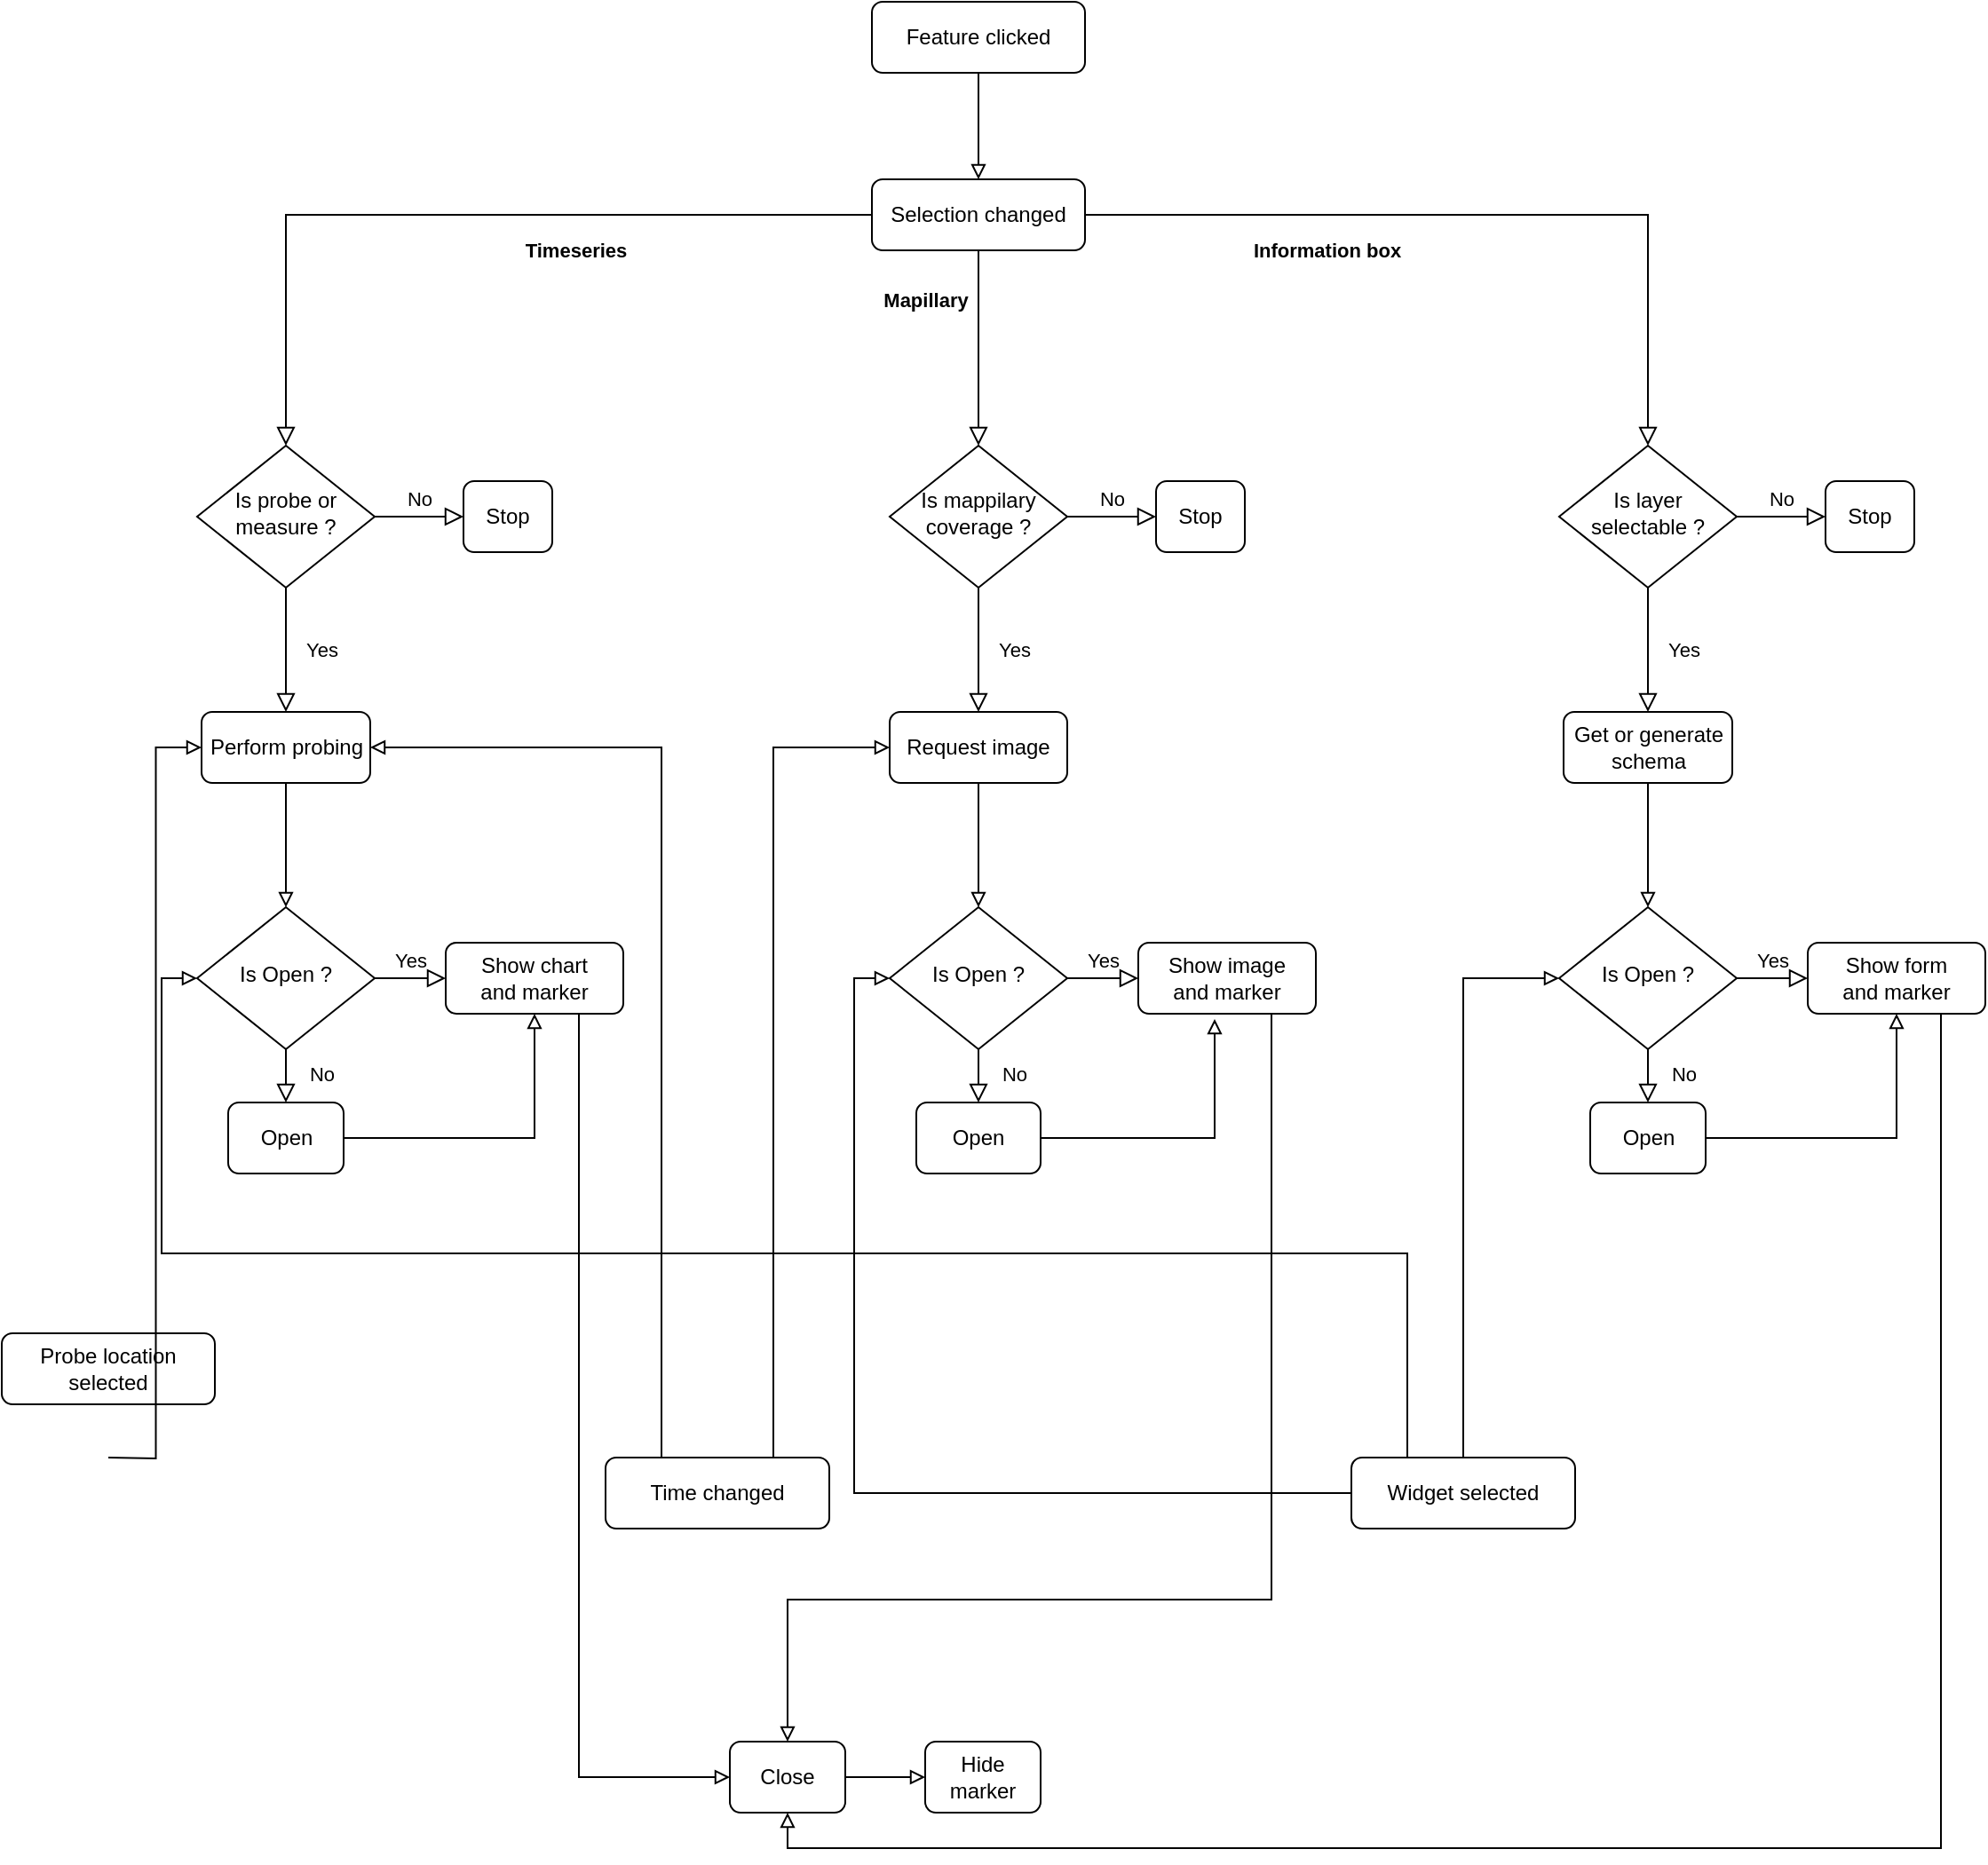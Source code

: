 <mxfile version="13.0.2" type="github">
  <diagram id="C5RBs43oDa-KdzZeNtuy" name="Page-1">
    <mxGraphModel dx="1422" dy="794" grid="1" gridSize="10" guides="1" tooltips="1" connect="1" arrows="1" fold="1" page="1" pageScale="1" pageWidth="827" pageHeight="1169" math="0" shadow="0">
      <root>
        <mxCell id="WIyWlLk6GJQsqaUBKTNV-0" />
        <mxCell id="WIyWlLk6GJQsqaUBKTNV-1" parent="WIyWlLk6GJQsqaUBKTNV-0" />
        <mxCell id="WIyWlLk6GJQsqaUBKTNV-2" value="Timeseries" style="rounded=0;html=1;jettySize=auto;orthogonalLoop=1;fontSize=11;endArrow=block;endFill=0;endSize=8;strokeWidth=1;shadow=0;labelBackgroundColor=none;edgeStyle=orthogonalEdgeStyle;fontStyle=1" parent="WIyWlLk6GJQsqaUBKTNV-1" source="WIyWlLk6GJQsqaUBKTNV-3" target="WIyWlLk6GJQsqaUBKTNV-6" edge="1">
          <mxGeometry x="-0.273" y="20" relative="1" as="geometry">
            <mxPoint as="offset" />
          </mxGeometry>
        </mxCell>
        <mxCell id="WIyWlLk6GJQsqaUBKTNV-4" value="Yes" style="rounded=0;html=1;jettySize=auto;orthogonalLoop=1;fontSize=11;endArrow=block;endFill=0;endSize=8;strokeWidth=1;shadow=0;labelBackgroundColor=none;edgeStyle=orthogonalEdgeStyle;" parent="WIyWlLk6GJQsqaUBKTNV-1" source="WIyWlLk6GJQsqaUBKTNV-6" target="ssbct8zx-_CwylW5RjRk-0" edge="1">
          <mxGeometry y="20" relative="1" as="geometry">
            <mxPoint as="offset" />
          </mxGeometry>
        </mxCell>
        <mxCell id="WIyWlLk6GJQsqaUBKTNV-5" value="No" style="edgeStyle=orthogonalEdgeStyle;rounded=0;html=1;jettySize=auto;orthogonalLoop=1;fontSize=11;endArrow=block;endFill=0;endSize=8;strokeWidth=1;shadow=0;labelBackgroundColor=none;" parent="WIyWlLk6GJQsqaUBKTNV-1" source="WIyWlLk6GJQsqaUBKTNV-6" target="WIyWlLk6GJQsqaUBKTNV-7" edge="1">
          <mxGeometry y="10" relative="1" as="geometry">
            <mxPoint as="offset" />
          </mxGeometry>
        </mxCell>
        <mxCell id="WIyWlLk6GJQsqaUBKTNV-6" value="Is probe or measure ?" style="rhombus;whiteSpace=wrap;html=1;shadow=0;fontFamily=Helvetica;fontSize=12;align=center;strokeWidth=1;spacing=6;spacingTop=-4;" parent="WIyWlLk6GJQsqaUBKTNV-1" vertex="1">
          <mxGeometry x="170" y="260" width="100" height="80" as="geometry" />
        </mxCell>
        <mxCell id="WIyWlLk6GJQsqaUBKTNV-7" value="Stop" style="rounded=1;whiteSpace=wrap;html=1;fontSize=12;glass=0;strokeWidth=1;shadow=0;" parent="WIyWlLk6GJQsqaUBKTNV-1" vertex="1">
          <mxGeometry x="320" y="280" width="50" height="40" as="geometry" />
        </mxCell>
        <mxCell id="WIyWlLk6GJQsqaUBKTNV-8" value="No" style="rounded=0;html=1;jettySize=auto;orthogonalLoop=1;fontSize=11;endArrow=block;endFill=0;endSize=8;strokeWidth=1;shadow=0;labelBackgroundColor=none;edgeStyle=orthogonalEdgeStyle;" parent="WIyWlLk6GJQsqaUBKTNV-1" source="WIyWlLk6GJQsqaUBKTNV-10" target="WIyWlLk6GJQsqaUBKTNV-11" edge="1">
          <mxGeometry x="0.333" y="20" relative="1" as="geometry">
            <mxPoint as="offset" />
          </mxGeometry>
        </mxCell>
        <mxCell id="WIyWlLk6GJQsqaUBKTNV-9" value="Yes" style="edgeStyle=orthogonalEdgeStyle;rounded=0;html=1;jettySize=auto;orthogonalLoop=1;fontSize=11;endArrow=block;endFill=0;endSize=8;strokeWidth=1;shadow=0;labelBackgroundColor=none;" parent="WIyWlLk6GJQsqaUBKTNV-1" source="WIyWlLk6GJQsqaUBKTNV-10" target="WIyWlLk6GJQsqaUBKTNV-12" edge="1">
          <mxGeometry y="10" relative="1" as="geometry">
            <mxPoint as="offset" />
          </mxGeometry>
        </mxCell>
        <mxCell id="WIyWlLk6GJQsqaUBKTNV-10" value="Is Open ?" style="rhombus;whiteSpace=wrap;html=1;shadow=0;fontFamily=Helvetica;fontSize=12;align=center;strokeWidth=1;spacing=6;spacingTop=-4;" parent="WIyWlLk6GJQsqaUBKTNV-1" vertex="1">
          <mxGeometry x="170" y="520" width="100" height="80" as="geometry" />
        </mxCell>
        <mxCell id="WIyWlLk6GJQsqaUBKTNV-11" value="Open" style="rounded=1;whiteSpace=wrap;html=1;fontSize=12;glass=0;strokeWidth=1;shadow=0;" parent="WIyWlLk6GJQsqaUBKTNV-1" vertex="1">
          <mxGeometry x="187.5" y="630" width="65" height="40" as="geometry" />
        </mxCell>
        <mxCell id="WIyWlLk6GJQsqaUBKTNV-12" value="Show chart&lt;br&gt;and marker" style="rounded=1;whiteSpace=wrap;html=1;fontSize=12;glass=0;strokeWidth=1;shadow=0;" parent="WIyWlLk6GJQsqaUBKTNV-1" vertex="1">
          <mxGeometry x="310" y="540" width="100" height="40" as="geometry" />
        </mxCell>
        <mxCell id="pCW0Gb2x2I5zyQrK6hDG-2" style="edgeStyle=orthogonalEdgeStyle;rounded=0;orthogonalLoop=1;jettySize=auto;html=1;exitX=0.5;exitY=1;exitDx=0;exitDy=0;entryX=0.5;entryY=0;entryDx=0;entryDy=0;endArrow=block;endFill=0;" parent="WIyWlLk6GJQsqaUBKTNV-1" source="ssbct8zx-_CwylW5RjRk-0" target="WIyWlLk6GJQsqaUBKTNV-10" edge="1">
          <mxGeometry relative="1" as="geometry" />
        </mxCell>
        <mxCell id="ssbct8zx-_CwylW5RjRk-0" value="Perform probing" style="rounded=1;whiteSpace=wrap;html=1;fontSize=12;glass=0;strokeWidth=1;shadow=0;" parent="WIyWlLk6GJQsqaUBKTNV-1" vertex="1">
          <mxGeometry x="172.5" y="410" width="95" height="40" as="geometry" />
        </mxCell>
        <mxCell id="ssbct8zx-_CwylW5RjRk-4" value="Yes" style="rounded=0;html=1;jettySize=auto;orthogonalLoop=1;fontSize=11;endArrow=block;endFill=0;endSize=8;strokeWidth=1;shadow=0;labelBackgroundColor=none;edgeStyle=orthogonalEdgeStyle;" parent="WIyWlLk6GJQsqaUBKTNV-1" source="ssbct8zx-_CwylW5RjRk-6" target="ssbct8zx-_CwylW5RjRk-13" edge="1">
          <mxGeometry y="20" relative="1" as="geometry">
            <mxPoint as="offset" />
          </mxGeometry>
        </mxCell>
        <mxCell id="ssbct8zx-_CwylW5RjRk-5" value="No" style="edgeStyle=orthogonalEdgeStyle;rounded=0;html=1;jettySize=auto;orthogonalLoop=1;fontSize=11;endArrow=block;endFill=0;endSize=8;strokeWidth=1;shadow=0;labelBackgroundColor=none;" parent="WIyWlLk6GJQsqaUBKTNV-1" source="ssbct8zx-_CwylW5RjRk-6" target="ssbct8zx-_CwylW5RjRk-7" edge="1">
          <mxGeometry y="10" relative="1" as="geometry">
            <mxPoint as="offset" />
          </mxGeometry>
        </mxCell>
        <mxCell id="ssbct8zx-_CwylW5RjRk-6" value="Is mappilary coverage ?" style="rhombus;whiteSpace=wrap;html=1;shadow=0;fontFamily=Helvetica;fontSize=12;align=center;strokeWidth=1;spacing=6;spacingTop=-4;" parent="WIyWlLk6GJQsqaUBKTNV-1" vertex="1">
          <mxGeometry x="560" y="260" width="100" height="80" as="geometry" />
        </mxCell>
        <mxCell id="ssbct8zx-_CwylW5RjRk-7" value="Stop" style="rounded=1;whiteSpace=wrap;html=1;fontSize=12;glass=0;strokeWidth=1;shadow=0;" parent="WIyWlLk6GJQsqaUBKTNV-1" vertex="1">
          <mxGeometry x="710" y="280" width="50" height="40" as="geometry" />
        </mxCell>
        <mxCell id="ssbct8zx-_CwylW5RjRk-8" value="No" style="rounded=0;html=1;jettySize=auto;orthogonalLoop=1;fontSize=11;endArrow=block;endFill=0;endSize=8;strokeWidth=1;shadow=0;labelBackgroundColor=none;edgeStyle=orthogonalEdgeStyle;entryX=0.5;entryY=0;entryDx=0;entryDy=0;" parent="WIyWlLk6GJQsqaUBKTNV-1" source="ssbct8zx-_CwylW5RjRk-10" target="ssbct8zx-_CwylW5RjRk-11" edge="1">
          <mxGeometry x="0.333" y="20" relative="1" as="geometry">
            <mxPoint as="offset" />
            <mxPoint x="610" y="660" as="targetPoint" />
          </mxGeometry>
        </mxCell>
        <mxCell id="ssbct8zx-_CwylW5RjRk-9" value="Yes" style="edgeStyle=orthogonalEdgeStyle;rounded=0;html=1;jettySize=auto;orthogonalLoop=1;fontSize=11;endArrow=block;endFill=0;endSize=8;strokeWidth=1;shadow=0;labelBackgroundColor=none;" parent="WIyWlLk6GJQsqaUBKTNV-1" source="ssbct8zx-_CwylW5RjRk-10" target="ssbct8zx-_CwylW5RjRk-12" edge="1">
          <mxGeometry y="10" relative="1" as="geometry">
            <mxPoint as="offset" />
          </mxGeometry>
        </mxCell>
        <mxCell id="ssbct8zx-_CwylW5RjRk-10" value="Is Open ?" style="rhombus;whiteSpace=wrap;html=1;shadow=0;fontFamily=Helvetica;fontSize=12;align=center;strokeWidth=1;spacing=6;spacingTop=-4;" parent="WIyWlLk6GJQsqaUBKTNV-1" vertex="1">
          <mxGeometry x="560" y="520" width="100" height="80" as="geometry" />
        </mxCell>
        <mxCell id="ssbct8zx-_CwylW5RjRk-11" value="Open" style="rounded=1;whiteSpace=wrap;html=1;fontSize=12;glass=0;strokeWidth=1;shadow=0;" parent="WIyWlLk6GJQsqaUBKTNV-1" vertex="1">
          <mxGeometry x="575" y="630" width="70" height="40" as="geometry" />
        </mxCell>
        <mxCell id="ssbct8zx-_CwylW5RjRk-12" value="Show&amp;nbsp;image&lt;br&gt;and marker" style="rounded=1;whiteSpace=wrap;html=1;fontSize=12;glass=0;strokeWidth=1;shadow=0;" parent="WIyWlLk6GJQsqaUBKTNV-1" vertex="1">
          <mxGeometry x="700" y="540" width="100" height="40" as="geometry" />
        </mxCell>
        <mxCell id="ssbct8zx-_CwylW5RjRk-13" value="Request image" style="rounded=1;whiteSpace=wrap;html=1;fontSize=12;glass=0;strokeWidth=1;shadow=0;" parent="WIyWlLk6GJQsqaUBKTNV-1" vertex="1">
          <mxGeometry x="560" y="410" width="100" height="40" as="geometry" />
        </mxCell>
        <mxCell id="pCW0Gb2x2I5zyQrK6hDG-3" style="edgeStyle=orthogonalEdgeStyle;rounded=0;orthogonalLoop=1;jettySize=auto;html=1;exitX=1;exitY=0.5;exitDx=0;exitDy=0;entryX=0.5;entryY=1;entryDx=0;entryDy=0;endArrow=block;endFill=0;" parent="WIyWlLk6GJQsqaUBKTNV-1" source="WIyWlLk6GJQsqaUBKTNV-11" target="WIyWlLk6GJQsqaUBKTNV-12" edge="1">
          <mxGeometry relative="1" as="geometry">
            <mxPoint x="230" y="470" as="sourcePoint" />
            <mxPoint x="230" y="530" as="targetPoint" />
          </mxGeometry>
        </mxCell>
        <mxCell id="pCW0Gb2x2I5zyQrK6hDG-4" style="edgeStyle=orthogonalEdgeStyle;rounded=0;orthogonalLoop=1;jettySize=auto;html=1;exitX=0.5;exitY=1;exitDx=0;exitDy=0;entryX=0.5;entryY=0;entryDx=0;entryDy=0;endArrow=block;endFill=0;" parent="WIyWlLk6GJQsqaUBKTNV-1" source="ssbct8zx-_CwylW5RjRk-13" target="ssbct8zx-_CwylW5RjRk-10" edge="1">
          <mxGeometry relative="1" as="geometry">
            <mxPoint x="340" y="460" as="sourcePoint" />
            <mxPoint x="340" y="530" as="targetPoint" />
          </mxGeometry>
        </mxCell>
        <mxCell id="pCW0Gb2x2I5zyQrK6hDG-5" style="edgeStyle=orthogonalEdgeStyle;rounded=0;orthogonalLoop=1;jettySize=auto;html=1;exitX=1;exitY=0.5;exitDx=0;exitDy=0;entryX=0.43;entryY=1.075;entryDx=0;entryDy=0;endArrow=block;endFill=0;entryPerimeter=0;" parent="WIyWlLk6GJQsqaUBKTNV-1" source="ssbct8zx-_CwylW5RjRk-11" target="ssbct8zx-_CwylW5RjRk-12" edge="1">
          <mxGeometry relative="1" as="geometry">
            <mxPoint x="652.5" y="650" as="sourcePoint" />
            <mxPoint x="760" y="580" as="targetPoint" />
          </mxGeometry>
        </mxCell>
        <mxCell id="pCW0Gb2x2I5zyQrK6hDG-6" value="Mapillary" style="rounded=0;html=1;jettySize=auto;orthogonalLoop=1;fontSize=11;endArrow=block;endFill=0;endSize=8;strokeWidth=1;shadow=0;labelBackgroundColor=none;edgeStyle=orthogonalEdgeStyle;exitX=0.5;exitY=1;exitDx=0;exitDy=0;fontStyle=1" parent="WIyWlLk6GJQsqaUBKTNV-1" source="WIyWlLk6GJQsqaUBKTNV-3" target="ssbct8zx-_CwylW5RjRk-6" edge="1">
          <mxGeometry x="-0.5" y="-30" relative="1" as="geometry">
            <mxPoint x="560" y="200" as="sourcePoint" />
            <mxPoint x="340" y="270" as="targetPoint" />
            <mxPoint as="offset" />
          </mxGeometry>
        </mxCell>
        <mxCell id="pCW0Gb2x2I5zyQrK6hDG-7" value="Yes" style="rounded=0;html=1;jettySize=auto;orthogonalLoop=1;fontSize=11;endArrow=block;endFill=0;endSize=8;strokeWidth=1;shadow=0;labelBackgroundColor=none;edgeStyle=orthogonalEdgeStyle;" parent="WIyWlLk6GJQsqaUBKTNV-1" source="pCW0Gb2x2I5zyQrK6hDG-9" target="pCW0Gb2x2I5zyQrK6hDG-17" edge="1">
          <mxGeometry y="20" relative="1" as="geometry">
            <mxPoint as="offset" />
          </mxGeometry>
        </mxCell>
        <mxCell id="pCW0Gb2x2I5zyQrK6hDG-8" value="No" style="edgeStyle=orthogonalEdgeStyle;rounded=0;html=1;jettySize=auto;orthogonalLoop=1;fontSize=11;endArrow=block;endFill=0;endSize=8;strokeWidth=1;shadow=0;labelBackgroundColor=none;" parent="WIyWlLk6GJQsqaUBKTNV-1" source="pCW0Gb2x2I5zyQrK6hDG-9" target="pCW0Gb2x2I5zyQrK6hDG-10" edge="1">
          <mxGeometry y="10" relative="1" as="geometry">
            <mxPoint as="offset" />
          </mxGeometry>
        </mxCell>
        <mxCell id="pCW0Gb2x2I5zyQrK6hDG-9" value="Is layer selectable ?" style="rhombus;whiteSpace=wrap;html=1;shadow=0;fontFamily=Helvetica;fontSize=12;align=center;strokeWidth=1;spacing=6;spacingTop=-4;" parent="WIyWlLk6GJQsqaUBKTNV-1" vertex="1">
          <mxGeometry x="937" y="260" width="100" height="80" as="geometry" />
        </mxCell>
        <mxCell id="pCW0Gb2x2I5zyQrK6hDG-10" value="Stop" style="rounded=1;whiteSpace=wrap;html=1;fontSize=12;glass=0;strokeWidth=1;shadow=0;" parent="WIyWlLk6GJQsqaUBKTNV-1" vertex="1">
          <mxGeometry x="1087" y="280" width="50" height="40" as="geometry" />
        </mxCell>
        <mxCell id="pCW0Gb2x2I5zyQrK6hDG-11" value="No" style="rounded=0;html=1;jettySize=auto;orthogonalLoop=1;fontSize=11;endArrow=block;endFill=0;endSize=8;strokeWidth=1;shadow=0;labelBackgroundColor=none;edgeStyle=orthogonalEdgeStyle;" parent="WIyWlLk6GJQsqaUBKTNV-1" source="pCW0Gb2x2I5zyQrK6hDG-13" target="pCW0Gb2x2I5zyQrK6hDG-14" edge="1">
          <mxGeometry x="0.333" y="20" relative="1" as="geometry">
            <mxPoint as="offset" />
          </mxGeometry>
        </mxCell>
        <mxCell id="pCW0Gb2x2I5zyQrK6hDG-12" value="Yes" style="edgeStyle=orthogonalEdgeStyle;rounded=0;html=1;jettySize=auto;orthogonalLoop=1;fontSize=11;endArrow=block;endFill=0;endSize=8;strokeWidth=1;shadow=0;labelBackgroundColor=none;" parent="WIyWlLk6GJQsqaUBKTNV-1" source="pCW0Gb2x2I5zyQrK6hDG-13" target="pCW0Gb2x2I5zyQrK6hDG-15" edge="1">
          <mxGeometry y="10" relative="1" as="geometry">
            <mxPoint as="offset" />
          </mxGeometry>
        </mxCell>
        <mxCell id="pCW0Gb2x2I5zyQrK6hDG-13" value="Is Open ?" style="rhombus;whiteSpace=wrap;html=1;shadow=0;fontFamily=Helvetica;fontSize=12;align=center;strokeWidth=1;spacing=6;spacingTop=-4;" parent="WIyWlLk6GJQsqaUBKTNV-1" vertex="1">
          <mxGeometry x="937" y="520" width="100" height="80" as="geometry" />
        </mxCell>
        <mxCell id="pCW0Gb2x2I5zyQrK6hDG-14" value="Open" style="rounded=1;whiteSpace=wrap;html=1;fontSize=12;glass=0;strokeWidth=1;shadow=0;" parent="WIyWlLk6GJQsqaUBKTNV-1" vertex="1">
          <mxGeometry x="954.5" y="630" width="65" height="40" as="geometry" />
        </mxCell>
        <mxCell id="pCW0Gb2x2I5zyQrK6hDG-15" value="Show&amp;nbsp;form&lt;br&gt;and marker" style="rounded=1;whiteSpace=wrap;html=1;fontSize=12;glass=0;strokeWidth=1;shadow=0;" parent="WIyWlLk6GJQsqaUBKTNV-1" vertex="1">
          <mxGeometry x="1077" y="540" width="100" height="40" as="geometry" />
        </mxCell>
        <mxCell id="pCW0Gb2x2I5zyQrK6hDG-16" style="edgeStyle=orthogonalEdgeStyle;rounded=0;orthogonalLoop=1;jettySize=auto;html=1;exitX=0.5;exitY=1;exitDx=0;exitDy=0;entryX=0.5;entryY=0;entryDx=0;entryDy=0;endArrow=block;endFill=0;" parent="WIyWlLk6GJQsqaUBKTNV-1" source="pCW0Gb2x2I5zyQrK6hDG-17" target="pCW0Gb2x2I5zyQrK6hDG-13" edge="1">
          <mxGeometry relative="1" as="geometry" />
        </mxCell>
        <mxCell id="pCW0Gb2x2I5zyQrK6hDG-17" value="Get or generate schema" style="rounded=1;whiteSpace=wrap;html=1;fontSize=12;glass=0;strokeWidth=1;shadow=0;" parent="WIyWlLk6GJQsqaUBKTNV-1" vertex="1">
          <mxGeometry x="939.5" y="410" width="95" height="40" as="geometry" />
        </mxCell>
        <mxCell id="pCW0Gb2x2I5zyQrK6hDG-18" style="edgeStyle=orthogonalEdgeStyle;rounded=0;orthogonalLoop=1;jettySize=auto;html=1;exitX=1;exitY=0.5;exitDx=0;exitDy=0;entryX=0.5;entryY=1;entryDx=0;entryDy=0;endArrow=block;endFill=0;" parent="WIyWlLk6GJQsqaUBKTNV-1" source="pCW0Gb2x2I5zyQrK6hDG-14" target="pCW0Gb2x2I5zyQrK6hDG-15" edge="1">
          <mxGeometry relative="1" as="geometry">
            <mxPoint x="997" y="470" as="sourcePoint" />
            <mxPoint x="997" y="530" as="targetPoint" />
          </mxGeometry>
        </mxCell>
        <mxCell id="pCW0Gb2x2I5zyQrK6hDG-19" value="Information box" style="rounded=0;html=1;jettySize=auto;orthogonalLoop=1;fontSize=11;endArrow=block;endFill=0;endSize=8;strokeWidth=1;shadow=0;labelBackgroundColor=none;edgeStyle=orthogonalEdgeStyle;fontStyle=1;exitX=1;exitY=0.5;exitDx=0;exitDy=0;entryX=0.5;entryY=0;entryDx=0;entryDy=0;" parent="WIyWlLk6GJQsqaUBKTNV-1" source="WIyWlLk6GJQsqaUBKTNV-3" target="pCW0Gb2x2I5zyQrK6hDG-9" edge="1">
          <mxGeometry x="-0.391" y="-20" relative="1" as="geometry">
            <mxPoint x="560" y="200" as="sourcePoint" />
            <mxPoint x="230" y="270" as="targetPoint" />
            <mxPoint as="offset" />
          </mxGeometry>
        </mxCell>
        <mxCell id="pCW0Gb2x2I5zyQrK6hDG-20" value="Time changed" style="rounded=1;whiteSpace=wrap;html=1;fontSize=12;glass=0;strokeWidth=1;shadow=0;" parent="WIyWlLk6GJQsqaUBKTNV-1" vertex="1">
          <mxGeometry x="400" y="830" width="126" height="40" as="geometry" />
        </mxCell>
        <mxCell id="pCW0Gb2x2I5zyQrK6hDG-21" style="edgeStyle=orthogonalEdgeStyle;rounded=0;orthogonalLoop=1;jettySize=auto;html=1;exitX=0.25;exitY=0;exitDx=0;exitDy=0;entryX=1;entryY=0.5;entryDx=0;entryDy=0;endArrow=block;endFill=0;" parent="WIyWlLk6GJQsqaUBKTNV-1" source="pCW0Gb2x2I5zyQrK6hDG-20" target="ssbct8zx-_CwylW5RjRk-0" edge="1">
          <mxGeometry relative="1" as="geometry">
            <mxPoint x="262.5" y="660" as="sourcePoint" />
            <mxPoint x="370" y="590" as="targetPoint" />
          </mxGeometry>
        </mxCell>
        <mxCell id="pCW0Gb2x2I5zyQrK6hDG-22" style="edgeStyle=orthogonalEdgeStyle;rounded=0;orthogonalLoop=1;jettySize=auto;html=1;exitX=0.75;exitY=0;exitDx=0;exitDy=0;entryX=0;entryY=0.5;entryDx=0;entryDy=0;endArrow=block;endFill=0;" parent="WIyWlLk6GJQsqaUBKTNV-1" source="pCW0Gb2x2I5zyQrK6hDG-20" target="ssbct8zx-_CwylW5RjRk-13" edge="1">
          <mxGeometry relative="1" as="geometry">
            <mxPoint x="404" y="820" as="sourcePoint" />
            <mxPoint x="404" y="589" as="targetPoint" />
          </mxGeometry>
        </mxCell>
        <mxCell id="pCW0Gb2x2I5zyQrK6hDG-23" value="Probe location selected" style="rounded=1;whiteSpace=wrap;html=1;fontSize=12;glass=0;strokeWidth=1;shadow=0;" parent="WIyWlLk6GJQsqaUBKTNV-1" vertex="1">
          <mxGeometry x="60" y="760" width="120" height="40" as="geometry" />
        </mxCell>
        <mxCell id="pCW0Gb2x2I5zyQrK6hDG-24" style="edgeStyle=orthogonalEdgeStyle;rounded=0;orthogonalLoop=1;jettySize=auto;html=1;exitX=0.5;exitY=0;exitDx=0;exitDy=0;entryX=0;entryY=0.5;entryDx=0;entryDy=0;endArrow=block;endFill=0;" parent="WIyWlLk6GJQsqaUBKTNV-1" target="ssbct8zx-_CwylW5RjRk-0" edge="1">
          <mxGeometry relative="1" as="geometry">
            <mxPoint x="120" y="830" as="sourcePoint" />
            <mxPoint x="277.5" y="440" as="targetPoint" />
          </mxGeometry>
        </mxCell>
        <mxCell id="pCW0Gb2x2I5zyQrK6hDG-25" value="Widget selected" style="rounded=1;whiteSpace=wrap;html=1;fontSize=12;glass=0;strokeWidth=1;shadow=0;" parent="WIyWlLk6GJQsqaUBKTNV-1" vertex="1">
          <mxGeometry x="820" y="830" width="126" height="40" as="geometry" />
        </mxCell>
        <mxCell id="pCW0Gb2x2I5zyQrK6hDG-26" style="edgeStyle=orthogonalEdgeStyle;rounded=0;orthogonalLoop=1;jettySize=auto;html=1;exitX=0.5;exitY=0;exitDx=0;exitDy=0;entryX=0;entryY=0.5;entryDx=0;entryDy=0;endArrow=block;endFill=0;" parent="WIyWlLk6GJQsqaUBKTNV-1" source="pCW0Gb2x2I5zyQrK6hDG-25" target="pCW0Gb2x2I5zyQrK6hDG-13" edge="1">
          <mxGeometry relative="1" as="geometry">
            <mxPoint x="655" y="660" as="sourcePoint" />
            <mxPoint x="753" y="593" as="targetPoint" />
          </mxGeometry>
        </mxCell>
        <mxCell id="pCW0Gb2x2I5zyQrK6hDG-27" style="edgeStyle=orthogonalEdgeStyle;rounded=0;orthogonalLoop=1;jettySize=auto;html=1;exitX=0;exitY=0.5;exitDx=0;exitDy=0;entryX=0;entryY=0.5;entryDx=0;entryDy=0;endArrow=block;endFill=0;" parent="WIyWlLk6GJQsqaUBKTNV-1" source="pCW0Gb2x2I5zyQrK6hDG-25" target="ssbct8zx-_CwylW5RjRk-10" edge="1">
          <mxGeometry relative="1" as="geometry">
            <mxPoint x="665" y="670" as="sourcePoint" />
            <mxPoint x="763" y="603" as="targetPoint" />
          </mxGeometry>
        </mxCell>
        <mxCell id="pCW0Gb2x2I5zyQrK6hDG-28" style="edgeStyle=orthogonalEdgeStyle;rounded=0;orthogonalLoop=1;jettySize=auto;html=1;exitX=0.25;exitY=0;exitDx=0;exitDy=0;entryX=0;entryY=0.5;entryDx=0;entryDy=0;endArrow=block;endFill=0;" parent="WIyWlLk6GJQsqaUBKTNV-1" source="pCW0Gb2x2I5zyQrK6hDG-25" target="WIyWlLk6GJQsqaUBKTNV-10" edge="1">
          <mxGeometry relative="1" as="geometry">
            <mxPoint x="675" y="680" as="sourcePoint" />
            <mxPoint x="773" y="613" as="targetPoint" />
          </mxGeometry>
        </mxCell>
        <mxCell id="pCW0Gb2x2I5zyQrK6hDG-29" value="Close" style="rounded=1;whiteSpace=wrap;html=1;fontSize=12;glass=0;strokeWidth=1;shadow=0;" parent="WIyWlLk6GJQsqaUBKTNV-1" vertex="1">
          <mxGeometry x="470" y="990" width="65" height="40" as="geometry" />
        </mxCell>
        <mxCell id="pCW0Gb2x2I5zyQrK6hDG-30" style="edgeStyle=orthogonalEdgeStyle;rounded=0;orthogonalLoop=1;jettySize=auto;html=1;exitX=0.75;exitY=1;exitDx=0;exitDy=0;entryX=0;entryY=0.5;entryDx=0;entryDy=0;endArrow=block;endFill=0;" parent="WIyWlLk6GJQsqaUBKTNV-1" source="WIyWlLk6GJQsqaUBKTNV-12" target="pCW0Gb2x2I5zyQrK6hDG-29" edge="1">
          <mxGeometry relative="1" as="geometry">
            <mxPoint x="262.5" y="660" as="sourcePoint" />
            <mxPoint x="370" y="590" as="targetPoint" />
          </mxGeometry>
        </mxCell>
        <mxCell id="pCW0Gb2x2I5zyQrK6hDG-33" value="Hide marker" style="rounded=1;whiteSpace=wrap;html=1;fontSize=12;glass=0;strokeWidth=1;shadow=0;" parent="WIyWlLk6GJQsqaUBKTNV-1" vertex="1">
          <mxGeometry x="580" y="990" width="65" height="40" as="geometry" />
        </mxCell>
        <mxCell id="pCW0Gb2x2I5zyQrK6hDG-34" style="edgeStyle=orthogonalEdgeStyle;rounded=0;orthogonalLoop=1;jettySize=auto;html=1;exitX=1;exitY=0.5;exitDx=0;exitDy=0;entryX=0;entryY=0.5;entryDx=0;entryDy=0;endArrow=block;endFill=0;" parent="WIyWlLk6GJQsqaUBKTNV-1" source="pCW0Gb2x2I5zyQrK6hDG-29" target="pCW0Gb2x2I5zyQrK6hDG-33" edge="1">
          <mxGeometry relative="1" as="geometry">
            <mxPoint x="262.5" y="660" as="sourcePoint" />
            <mxPoint x="370" y="590" as="targetPoint" />
          </mxGeometry>
        </mxCell>
        <mxCell id="pCW0Gb2x2I5zyQrK6hDG-36" style="edgeStyle=orthogonalEdgeStyle;rounded=0;orthogonalLoop=1;jettySize=auto;html=1;exitX=0.75;exitY=1;exitDx=0;exitDy=0;endArrow=block;endFill=0;entryX=0.5;entryY=0;entryDx=0;entryDy=0;" parent="WIyWlLk6GJQsqaUBKTNV-1" source="ssbct8zx-_CwylW5RjRk-12" target="pCW0Gb2x2I5zyQrK6hDG-29" edge="1">
          <mxGeometry relative="1" as="geometry">
            <mxPoint x="395" y="590" as="sourcePoint" />
            <mxPoint x="553" y="990" as="targetPoint" />
            <Array as="points">
              <mxPoint x="775" y="910" />
              <mxPoint x="503" y="910" />
            </Array>
          </mxGeometry>
        </mxCell>
        <mxCell id="pCW0Gb2x2I5zyQrK6hDG-37" style="edgeStyle=orthogonalEdgeStyle;rounded=0;orthogonalLoop=1;jettySize=auto;html=1;exitX=0.75;exitY=1;exitDx=0;exitDy=0;entryX=0.5;entryY=1;entryDx=0;entryDy=0;endArrow=block;endFill=0;" parent="WIyWlLk6GJQsqaUBKTNV-1" source="pCW0Gb2x2I5zyQrK6hDG-15" target="pCW0Gb2x2I5zyQrK6hDG-29" edge="1">
          <mxGeometry relative="1" as="geometry">
            <mxPoint x="405" y="600" as="sourcePoint" />
            <mxPoint x="562.5" y="1010" as="targetPoint" />
          </mxGeometry>
        </mxCell>
        <mxCell id="vfSfb78cWZUa1gDCjAym-0" value="Feature clicked" style="rounded=1;whiteSpace=wrap;html=1;fontSize=12;glass=0;strokeWidth=1;shadow=0;" vertex="1" parent="WIyWlLk6GJQsqaUBKTNV-1">
          <mxGeometry x="550" y="10" width="120" height="40" as="geometry" />
        </mxCell>
        <mxCell id="WIyWlLk6GJQsqaUBKTNV-3" value="Selection changed" style="rounded=1;whiteSpace=wrap;html=1;fontSize=12;glass=0;strokeWidth=1;shadow=0;" parent="WIyWlLk6GJQsqaUBKTNV-1" vertex="1">
          <mxGeometry x="550" y="110" width="120" height="40" as="geometry" />
        </mxCell>
        <mxCell id="vfSfb78cWZUa1gDCjAym-2" style="edgeStyle=orthogonalEdgeStyle;rounded=0;orthogonalLoop=1;jettySize=auto;html=1;exitX=0.5;exitY=1;exitDx=0;exitDy=0;endArrow=block;endFill=0;entryX=0.5;entryY=0;entryDx=0;entryDy=0;" edge="1" parent="WIyWlLk6GJQsqaUBKTNV-1" source="vfSfb78cWZUa1gDCjAym-0" target="WIyWlLk6GJQsqaUBKTNV-3">
          <mxGeometry relative="1" as="geometry">
            <mxPoint x="610" y="50" as="sourcePoint" />
            <mxPoint x="610" y="100" as="targetPoint" />
          </mxGeometry>
        </mxCell>
      </root>
    </mxGraphModel>
  </diagram>
</mxfile>

